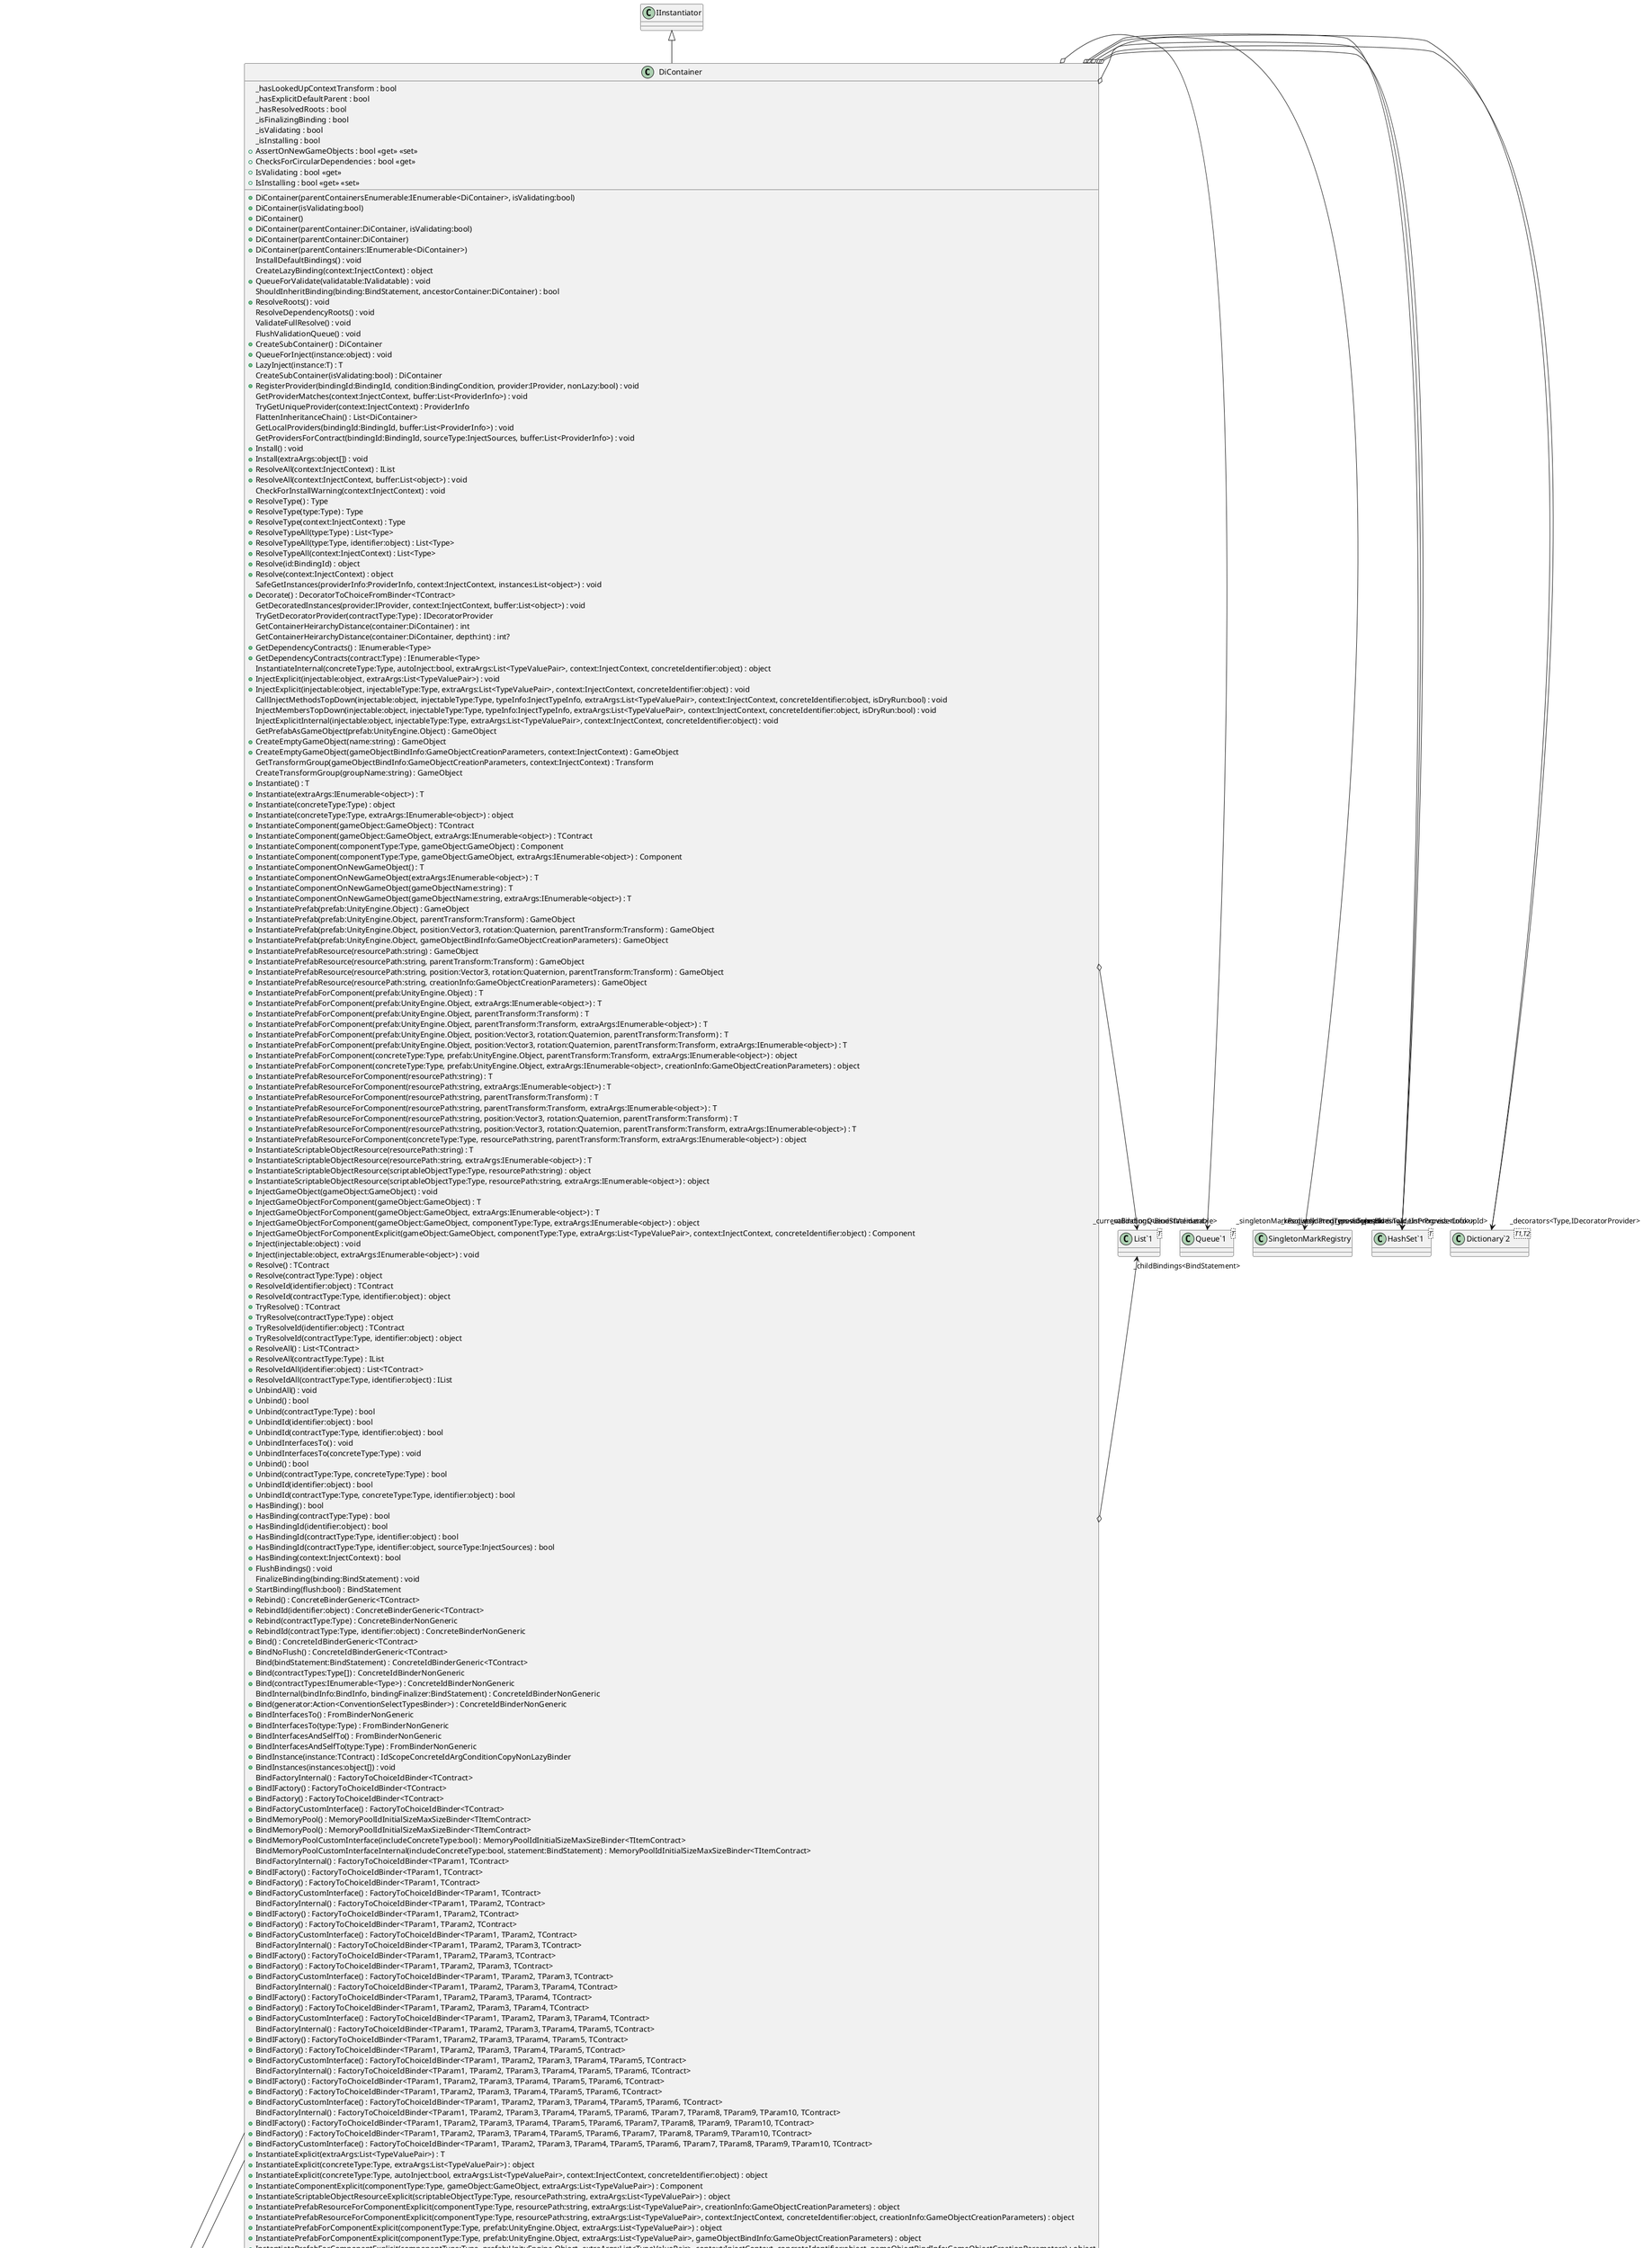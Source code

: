 @startuml
class DiContainer {
    _hasLookedUpContextTransform : bool
    _hasExplicitDefaultParent : bool
    _hasResolvedRoots : bool
    _isFinalizingBinding : bool
    _isValidating : bool
    _isInstalling : bool
    + DiContainer(parentContainersEnumerable:IEnumerable<DiContainer>, isValidating:bool)
    + DiContainer(isValidating:bool)
    + DiContainer()
    + DiContainer(parentContainer:DiContainer, isValidating:bool)
    + DiContainer(parentContainer:DiContainer)
    + DiContainer(parentContainers:IEnumerable<DiContainer>)
    InstallDefaultBindings() : void
    CreateLazyBinding(context:InjectContext) : object
    + QueueForValidate(validatable:IValidatable) : void
    ShouldInheritBinding(binding:BindStatement, ancestorContainer:DiContainer) : bool
    + AssertOnNewGameObjects : bool <<get>> <<set>>
    + ChecksForCircularDependencies : bool <<get>>
    + IsValidating : bool <<get>>
    + IsInstalling : bool <<get>> <<set>>
    + ResolveRoots() : void
    ResolveDependencyRoots() : void
    ValidateFullResolve() : void
    FlushValidationQueue() : void
    + CreateSubContainer() : DiContainer
    + QueueForInject(instance:object) : void
    + LazyInject(instance:T) : T
    CreateSubContainer(isValidating:bool) : DiContainer
    + RegisterProvider(bindingId:BindingId, condition:BindingCondition, provider:IProvider, nonLazy:bool) : void
    GetProviderMatches(context:InjectContext, buffer:List<ProviderInfo>) : void
    TryGetUniqueProvider(context:InjectContext) : ProviderInfo
    FlattenInheritanceChain() : List<DiContainer>
    GetLocalProviders(bindingId:BindingId, buffer:List<ProviderInfo>) : void
    GetProvidersForContract(bindingId:BindingId, sourceType:InjectSources, buffer:List<ProviderInfo>) : void
    + Install() : void
    + Install(extraArgs:object[]) : void
    + ResolveAll(context:InjectContext) : IList
    + ResolveAll(context:InjectContext, buffer:List<object>) : void
    CheckForInstallWarning(context:InjectContext) : void
    + ResolveType() : Type
    + ResolveType(type:Type) : Type
    + ResolveType(context:InjectContext) : Type
    + ResolveTypeAll(type:Type) : List<Type>
    + ResolveTypeAll(type:Type, identifier:object) : List<Type>
    + ResolveTypeAll(context:InjectContext) : List<Type>
    + Resolve(id:BindingId) : object
    + Resolve(context:InjectContext) : object
    SafeGetInstances(providerInfo:ProviderInfo, context:InjectContext, instances:List<object>) : void
    + Decorate() : DecoratorToChoiceFromBinder<TContract>
    GetDecoratedInstances(provider:IProvider, context:InjectContext, buffer:List<object>) : void
    TryGetDecoratorProvider(contractType:Type) : IDecoratorProvider
    GetContainerHeirarchyDistance(container:DiContainer) : int
    GetContainerHeirarchyDistance(container:DiContainer, depth:int) : int?
    + GetDependencyContracts() : IEnumerable<Type>
    + GetDependencyContracts(contract:Type) : IEnumerable<Type>
    InstantiateInternal(concreteType:Type, autoInject:bool, extraArgs:List<TypeValuePair>, context:InjectContext, concreteIdentifier:object) : object
    + InjectExplicit(injectable:object, extraArgs:List<TypeValuePair>) : void
    + InjectExplicit(injectable:object, injectableType:Type, extraArgs:List<TypeValuePair>, context:InjectContext, concreteIdentifier:object) : void
    CallInjectMethodsTopDown(injectable:object, injectableType:Type, typeInfo:InjectTypeInfo, extraArgs:List<TypeValuePair>, context:InjectContext, concreteIdentifier:object, isDryRun:bool) : void
    InjectMembersTopDown(injectable:object, injectableType:Type, typeInfo:InjectTypeInfo, extraArgs:List<TypeValuePair>, context:InjectContext, concreteIdentifier:object, isDryRun:bool) : void
    InjectExplicitInternal(injectable:object, injectableType:Type, extraArgs:List<TypeValuePair>, context:InjectContext, concreteIdentifier:object) : void
    GetPrefabAsGameObject(prefab:UnityEngine.Object) : GameObject
    + CreateEmptyGameObject(name:string) : GameObject
    + CreateEmptyGameObject(gameObjectBindInfo:GameObjectCreationParameters, context:InjectContext) : GameObject
    GetTransformGroup(gameObjectBindInfo:GameObjectCreationParameters, context:InjectContext) : Transform
    CreateTransformGroup(groupName:string) : GameObject
    + Instantiate() : T
    + Instantiate(extraArgs:IEnumerable<object>) : T
    + Instantiate(concreteType:Type) : object
    + Instantiate(concreteType:Type, extraArgs:IEnumerable<object>) : object
    + InstantiateComponent(gameObject:GameObject) : TContract
    + InstantiateComponent(gameObject:GameObject, extraArgs:IEnumerable<object>) : TContract
    + InstantiateComponent(componentType:Type, gameObject:GameObject) : Component
    + InstantiateComponent(componentType:Type, gameObject:GameObject, extraArgs:IEnumerable<object>) : Component
    + InstantiateComponentOnNewGameObject() : T
    + InstantiateComponentOnNewGameObject(extraArgs:IEnumerable<object>) : T
    + InstantiateComponentOnNewGameObject(gameObjectName:string) : T
    + InstantiateComponentOnNewGameObject(gameObjectName:string, extraArgs:IEnumerable<object>) : T
    + InstantiatePrefab(prefab:UnityEngine.Object) : GameObject
    + InstantiatePrefab(prefab:UnityEngine.Object, parentTransform:Transform) : GameObject
    + InstantiatePrefab(prefab:UnityEngine.Object, position:Vector3, rotation:Quaternion, parentTransform:Transform) : GameObject
    + InstantiatePrefab(prefab:UnityEngine.Object, gameObjectBindInfo:GameObjectCreationParameters) : GameObject
    + InstantiatePrefabResource(resourcePath:string) : GameObject
    + InstantiatePrefabResource(resourcePath:string, parentTransform:Transform) : GameObject
    + InstantiatePrefabResource(resourcePath:string, position:Vector3, rotation:Quaternion, parentTransform:Transform) : GameObject
    + InstantiatePrefabResource(resourcePath:string, creationInfo:GameObjectCreationParameters) : GameObject
    + InstantiatePrefabForComponent(prefab:UnityEngine.Object) : T
    + InstantiatePrefabForComponent(prefab:UnityEngine.Object, extraArgs:IEnumerable<object>) : T
    + InstantiatePrefabForComponent(prefab:UnityEngine.Object, parentTransform:Transform) : T
    + InstantiatePrefabForComponent(prefab:UnityEngine.Object, parentTransform:Transform, extraArgs:IEnumerable<object>) : T
    + InstantiatePrefabForComponent(prefab:UnityEngine.Object, position:Vector3, rotation:Quaternion, parentTransform:Transform) : T
    + InstantiatePrefabForComponent(prefab:UnityEngine.Object, position:Vector3, rotation:Quaternion, parentTransform:Transform, extraArgs:IEnumerable<object>) : T
    + InstantiatePrefabForComponent(concreteType:Type, prefab:UnityEngine.Object, parentTransform:Transform, extraArgs:IEnumerable<object>) : object
    + InstantiatePrefabForComponent(concreteType:Type, prefab:UnityEngine.Object, extraArgs:IEnumerable<object>, creationInfo:GameObjectCreationParameters) : object
    + InstantiatePrefabResourceForComponent(resourcePath:string) : T
    + InstantiatePrefabResourceForComponent(resourcePath:string, extraArgs:IEnumerable<object>) : T
    + InstantiatePrefabResourceForComponent(resourcePath:string, parentTransform:Transform) : T
    + InstantiatePrefabResourceForComponent(resourcePath:string, parentTransform:Transform, extraArgs:IEnumerable<object>) : T
    + InstantiatePrefabResourceForComponent(resourcePath:string, position:Vector3, rotation:Quaternion, parentTransform:Transform) : T
    + InstantiatePrefabResourceForComponent(resourcePath:string, position:Vector3, rotation:Quaternion, parentTransform:Transform, extraArgs:IEnumerable<object>) : T
    + InstantiatePrefabResourceForComponent(concreteType:Type, resourcePath:string, parentTransform:Transform, extraArgs:IEnumerable<object>) : object
    + InstantiateScriptableObjectResource(resourcePath:string) : T
    + InstantiateScriptableObjectResource(resourcePath:string, extraArgs:IEnumerable<object>) : T
    + InstantiateScriptableObjectResource(scriptableObjectType:Type, resourcePath:string) : object
    + InstantiateScriptableObjectResource(scriptableObjectType:Type, resourcePath:string, extraArgs:IEnumerable<object>) : object
    + InjectGameObject(gameObject:GameObject) : void
    + InjectGameObjectForComponent(gameObject:GameObject) : T
    + InjectGameObjectForComponent(gameObject:GameObject, extraArgs:IEnumerable<object>) : T
    + InjectGameObjectForComponent(gameObject:GameObject, componentType:Type, extraArgs:IEnumerable<object>) : object
    + InjectGameObjectForComponentExplicit(gameObject:GameObject, componentType:Type, extraArgs:List<TypeValuePair>, context:InjectContext, concreteIdentifier:object) : Component
    + Inject(injectable:object) : void
    + Inject(injectable:object, extraArgs:IEnumerable<object>) : void
    + Resolve() : TContract
    + Resolve(contractType:Type) : object
    + ResolveId(identifier:object) : TContract
    + ResolveId(contractType:Type, identifier:object) : object
    + TryResolve() : TContract
    + TryResolve(contractType:Type) : object
    + TryResolveId(identifier:object) : TContract
    + TryResolveId(contractType:Type, identifier:object) : object
    + ResolveAll() : List<TContract>
    + ResolveAll(contractType:Type) : IList
    + ResolveIdAll(identifier:object) : List<TContract>
    + ResolveIdAll(contractType:Type, identifier:object) : IList
    + UnbindAll() : void
    + Unbind() : bool
    + Unbind(contractType:Type) : bool
    + UnbindId(identifier:object) : bool
    + UnbindId(contractType:Type, identifier:object) : bool
    + UnbindInterfacesTo() : void
    + UnbindInterfacesTo(concreteType:Type) : void
    + Unbind() : bool
    + Unbind(contractType:Type, concreteType:Type) : bool
    + UnbindId(identifier:object) : bool
    + UnbindId(contractType:Type, concreteType:Type, identifier:object) : bool
    + HasBinding() : bool
    + HasBinding(contractType:Type) : bool
    + HasBindingId(identifier:object) : bool
    + HasBindingId(contractType:Type, identifier:object) : bool
    + HasBindingId(contractType:Type, identifier:object, sourceType:InjectSources) : bool
    + HasBinding(context:InjectContext) : bool
    + FlushBindings() : void
    FinalizeBinding(binding:BindStatement) : void
    + StartBinding(flush:bool) : BindStatement
    + Rebind() : ConcreteBinderGeneric<TContract>
    + RebindId(identifier:object) : ConcreteBinderGeneric<TContract>
    + Rebind(contractType:Type) : ConcreteBinderNonGeneric
    + RebindId(contractType:Type, identifier:object) : ConcreteBinderNonGeneric
    + Bind() : ConcreteIdBinderGeneric<TContract>
    + BindNoFlush() : ConcreteIdBinderGeneric<TContract>
    Bind(bindStatement:BindStatement) : ConcreteIdBinderGeneric<TContract>
    + Bind(contractTypes:Type[]) : ConcreteIdBinderNonGeneric
    + Bind(contractTypes:IEnumerable<Type>) : ConcreteIdBinderNonGeneric
    BindInternal(bindInfo:BindInfo, bindingFinalizer:BindStatement) : ConcreteIdBinderNonGeneric
    + Bind(generator:Action<ConventionSelectTypesBinder>) : ConcreteIdBinderNonGeneric
    + BindInterfacesTo() : FromBinderNonGeneric
    + BindInterfacesTo(type:Type) : FromBinderNonGeneric
    + BindInterfacesAndSelfTo() : FromBinderNonGeneric
    + BindInterfacesAndSelfTo(type:Type) : FromBinderNonGeneric
    + BindInstance(instance:TContract) : IdScopeConcreteIdArgConditionCopyNonLazyBinder
    + BindInstances(instances:object[]) : void
    BindFactoryInternal() : FactoryToChoiceIdBinder<TContract>
    + BindIFactory() : FactoryToChoiceIdBinder<TContract>
    + BindFactory() : FactoryToChoiceIdBinder<TContract>
    + BindFactoryCustomInterface() : FactoryToChoiceIdBinder<TContract>
    + BindMemoryPool() : MemoryPoolIdInitialSizeMaxSizeBinder<TItemContract>
    + BindMemoryPool() : MemoryPoolIdInitialSizeMaxSizeBinder<TItemContract>
    + BindMemoryPoolCustomInterface(includeConcreteType:bool) : MemoryPoolIdInitialSizeMaxSizeBinder<TItemContract>
    BindMemoryPoolCustomInterfaceInternal(includeConcreteType:bool, statement:BindStatement) : MemoryPoolIdInitialSizeMaxSizeBinder<TItemContract>
    BindFactoryInternal() : FactoryToChoiceIdBinder<TParam1, TContract>
    + BindIFactory() : FactoryToChoiceIdBinder<TParam1, TContract>
    + BindFactory() : FactoryToChoiceIdBinder<TParam1, TContract>
    + BindFactoryCustomInterface() : FactoryToChoiceIdBinder<TParam1, TContract>
    BindFactoryInternal() : FactoryToChoiceIdBinder<TParam1, TParam2, TContract>
    + BindIFactory() : FactoryToChoiceIdBinder<TParam1, TParam2, TContract>
    + BindFactory() : FactoryToChoiceIdBinder<TParam1, TParam2, TContract>
    + BindFactoryCustomInterface() : FactoryToChoiceIdBinder<TParam1, TParam2, TContract>
    BindFactoryInternal() : FactoryToChoiceIdBinder<TParam1, TParam2, TParam3, TContract>
    + BindIFactory() : FactoryToChoiceIdBinder<TParam1, TParam2, TParam3, TContract>
    + BindFactory() : FactoryToChoiceIdBinder<TParam1, TParam2, TParam3, TContract>
    + BindFactoryCustomInterface() : FactoryToChoiceIdBinder<TParam1, TParam2, TParam3, TContract>
    BindFactoryInternal() : FactoryToChoiceIdBinder<TParam1, TParam2, TParam3, TParam4, TContract>
    + BindIFactory() : FactoryToChoiceIdBinder<TParam1, TParam2, TParam3, TParam4, TContract>
    + BindFactory() : FactoryToChoiceIdBinder<TParam1, TParam2, TParam3, TParam4, TContract>
    + BindFactoryCustomInterface() : FactoryToChoiceIdBinder<TParam1, TParam2, TParam3, TParam4, TContract>
    BindFactoryInternal() : FactoryToChoiceIdBinder<TParam1, TParam2, TParam3, TParam4, TParam5, TContract>
    + BindIFactory() : FactoryToChoiceIdBinder<TParam1, TParam2, TParam3, TParam4, TParam5, TContract>
    + BindFactory() : FactoryToChoiceIdBinder<TParam1, TParam2, TParam3, TParam4, TParam5, TContract>
    + BindFactoryCustomInterface() : FactoryToChoiceIdBinder<TParam1, TParam2, TParam3, TParam4, TParam5, TContract>
    BindFactoryInternal() : FactoryToChoiceIdBinder<TParam1, TParam2, TParam3, TParam4, TParam5, TParam6, TContract>
    + BindIFactory() : FactoryToChoiceIdBinder<TParam1, TParam2, TParam3, TParam4, TParam5, TParam6, TContract>
    + BindFactory() : FactoryToChoiceIdBinder<TParam1, TParam2, TParam3, TParam4, TParam5, TParam6, TContract>
    + BindFactoryCustomInterface() : FactoryToChoiceIdBinder<TParam1, TParam2, TParam3, TParam4, TParam5, TParam6, TContract>
    BindFactoryInternal() : FactoryToChoiceIdBinder<TParam1, TParam2, TParam3, TParam4, TParam5, TParam6, TParam7, TParam8, TParam9, TParam10, TContract>
    + BindIFactory() : FactoryToChoiceIdBinder<TParam1, TParam2, TParam3, TParam4, TParam5, TParam6, TParam7, TParam8, TParam9, TParam10, TContract>
    + BindFactory() : FactoryToChoiceIdBinder<TParam1, TParam2, TParam3, TParam4, TParam5, TParam6, TParam7, TParam8, TParam9, TParam10, TContract>
    + BindFactoryCustomInterface() : FactoryToChoiceIdBinder<TParam1, TParam2, TParam3, TParam4, TParam5, TParam6, TParam7, TParam8, TParam9, TParam10, TContract>
    + InstantiateExplicit(extraArgs:List<TypeValuePair>) : T
    + InstantiateExplicit(concreteType:Type, extraArgs:List<TypeValuePair>) : object
    + InstantiateExplicit(concreteType:Type, autoInject:bool, extraArgs:List<TypeValuePair>, context:InjectContext, concreteIdentifier:object) : object
    + InstantiateComponentExplicit(componentType:Type, gameObject:GameObject, extraArgs:List<TypeValuePair>) : Component
    + InstantiateScriptableObjectResourceExplicit(scriptableObjectType:Type, resourcePath:string, extraArgs:List<TypeValuePair>) : object
    + InstantiatePrefabResourceForComponentExplicit(componentType:Type, resourcePath:string, extraArgs:List<TypeValuePair>, creationInfo:GameObjectCreationParameters) : object
    + InstantiatePrefabResourceForComponentExplicit(componentType:Type, resourcePath:string, extraArgs:List<TypeValuePair>, context:InjectContext, concreteIdentifier:object, creationInfo:GameObjectCreationParameters) : object
    + InstantiatePrefabForComponentExplicit(componentType:Type, prefab:UnityEngine.Object, extraArgs:List<TypeValuePair>) : object
    + InstantiatePrefabForComponentExplicit(componentType:Type, prefab:UnityEngine.Object, extraArgs:List<TypeValuePair>, gameObjectBindInfo:GameObjectCreationParameters) : object
    + InstantiatePrefabForComponentExplicit(componentType:Type, prefab:UnityEngine.Object, extraArgs:List<TypeValuePair>, context:InjectContext, concreteIdentifier:object, gameObjectBindInfo:GameObjectCreationParameters) : object
    + BindExecutionOrder(order:int) : void
    + BindExecutionOrder(type:Type, order:int) : void
    + BindTickableExecutionOrder(order:int) : CopyNonLazyBinder
    + BindTickableExecutionOrder(type:Type, order:int) : CopyNonLazyBinder
    + BindInitializableExecutionOrder(order:int) : CopyNonLazyBinder
    + BindInitializableExecutionOrder(type:Type, order:int) : CopyNonLazyBinder
    + BindDisposableExecutionOrder(order:int) : CopyNonLazyBinder
    + BindLateDisposableExecutionOrder(order:int) : CopyNonLazyBinder
    + BindDisposableExecutionOrder(type:Type, order:int) : CopyNonLazyBinder
    + BindLateDisposableExecutionOrder(type:Type, order:int) : CopyNonLazyBinder
    + BindFixedTickableExecutionOrder(order:int) : CopyNonLazyBinder
    + BindFixedTickableExecutionOrder(type:Type, order:int) : CopyNonLazyBinder
    + BindLateTickableExecutionOrder(order:int) : CopyNonLazyBinder
    + BindLateTickableExecutionOrder(type:Type, order:int) : CopyNonLazyBinder
    + BindPoolableExecutionOrder(order:int) : CopyNonLazyBinder
    + BindPoolableExecutionOrder(type:Type, order:int) : CopyNonLazyBinder
}
class "Dictionary`2"<T1,T2> {
}
class "HashSet`1"<T> {
}
class "Queue`1"<T> {
}
class "List`1"<T> {
}
class "IEnumerable`1"<T> {
}
class ProviderInfo {
    + ProviderInfo(provider:IProvider, condition:BindingCondition, nonLazy:bool, container:DiContainer)
    + <<readonly>> NonLazy : bool
}
IInstantiator <|-- DiContainer
DiContainer o-> "_decorators<Type,IDecoratorProvider>" "Dictionary`2"
DiContainer o-> "_providers<BindingId,List<ProviderInfo>>" "Dictionary`2"
DiContainer o-> "_resolvesInProgress<LookupId>" "HashSet`1"
DiContainer o-> "_resolvesTwiceInProgress<LookupId>" "HashSet`1"
DiContainer --> "_lazyInjector" LazyInstanceInjector
DiContainer o-> "_singletonMarkRegistry" SingletonMarkRegistry
DiContainer o-> "_currentBindings<BindStatement>" "Queue`1"
DiContainer o-> "_childBindings<BindStatement>" "List`1"
DiContainer o-> "_validatedTypes<Type>" "HashSet`1"
DiContainer o-> "_validationQueue<IValidatable>" "List`1"
DiContainer --> "_contextTransform" Transform
DiContainer --> "_inheritedDefaultParent" Transform
DiContainer --> "_explicitDefaultParent" Transform
DiContainer --> "_settings" ZenjectSettings
DiContainer --> "Settings" ZenjectSettings
DiContainer --> "AllProviders<IProvider>" "IEnumerable`1"
DiContainer --> "ContextTransform" Transform
DiContainer --> "InheritedDefaultParent" Transform
DiContainer --> "DefaultParent" Transform
DiContainer --> "AllContracts<BindingId>" "IEnumerable`1"
DiContainer +-- ProviderInfo
ProviderInfo --> "Container" DiContainer
ProviderInfo --> "Provider" IProvider
ProviderInfo --> "Condition" BindingCondition
@enduml
